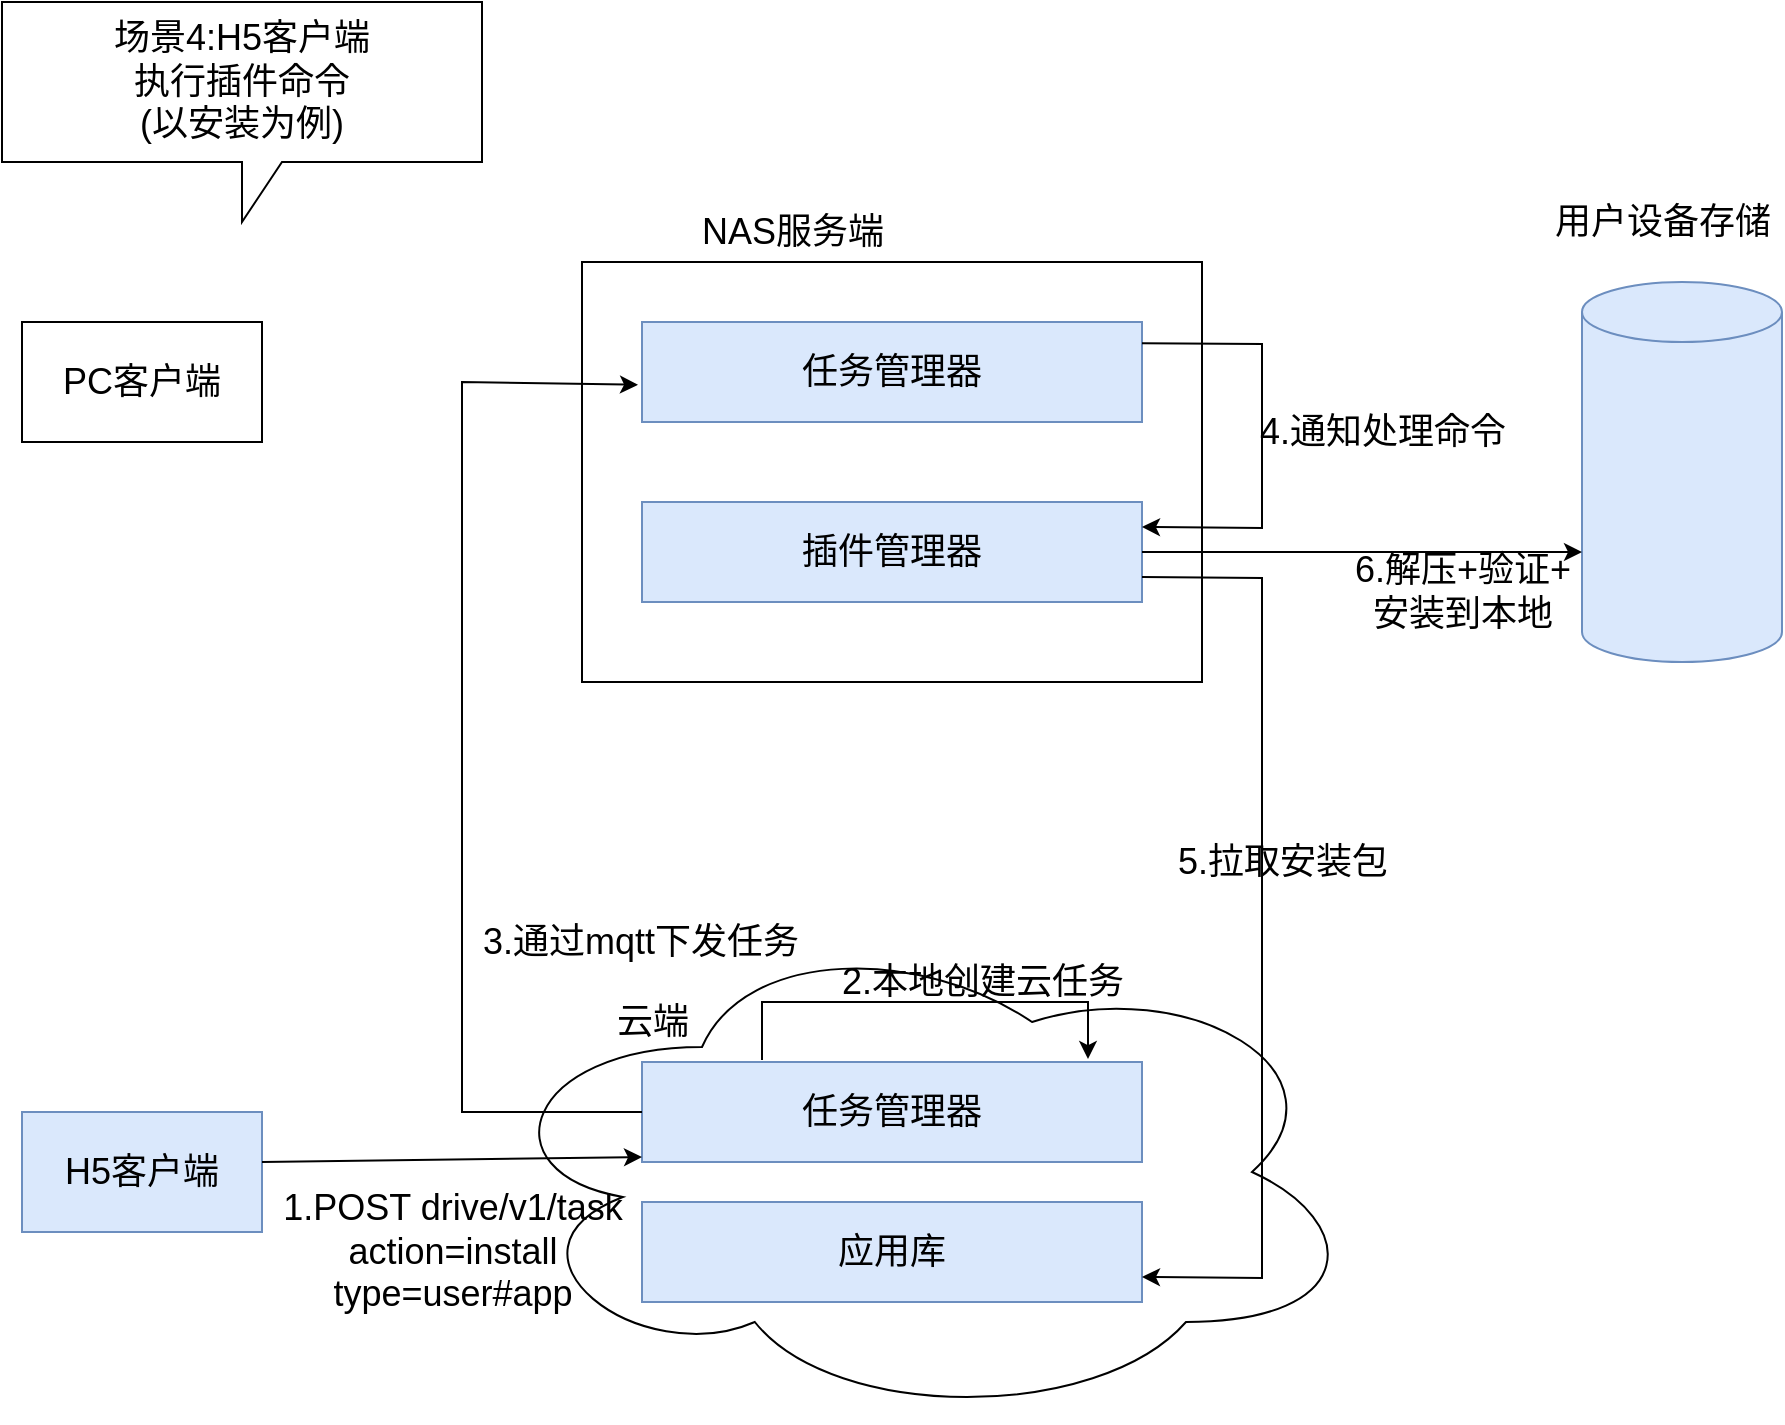 <mxfile version="16.2.4" type="github">
  <diagram id="7HqS3swt_487gTaHM_jo" name="Page-1">
    <mxGraphModel dx="1248" dy="626" grid="1" gridSize="10" guides="1" tooltips="1" connect="1" arrows="1" fold="1" page="1" pageScale="1" pageWidth="827" pageHeight="1169" math="0" shadow="0">
      <root>
        <mxCell id="0" />
        <mxCell id="1" parent="0" />
        <mxCell id="KnuuBMWMvG8lBeq6jmI4-1" value="&lt;font style=&quot;font-size: 18px&quot;&gt;PC客户端&lt;/font&gt;" style="rounded=0;whiteSpace=wrap;html=1;" parent="1" vertex="1">
          <mxGeometry x="20" y="310" width="120" height="60" as="geometry" />
        </mxCell>
        <mxCell id="KnuuBMWMvG8lBeq6jmI4-2" value="" style="rounded=0;whiteSpace=wrap;html=1;" parent="1" vertex="1">
          <mxGeometry x="300" y="280" width="310" height="210" as="geometry" />
        </mxCell>
        <mxCell id="KnuuBMWMvG8lBeq6jmI4-3" value="&lt;font style=&quot;font-size: 18px&quot;&gt;NAS服务端&lt;/font&gt;" style="text;html=1;align=center;verticalAlign=middle;resizable=0;points=[];autosize=1;strokeColor=none;fillColor=none;" parent="1" vertex="1">
          <mxGeometry x="350" y="255" width="110" height="20" as="geometry" />
        </mxCell>
        <mxCell id="KnuuBMWMvG8lBeq6jmI4-4" value="任务管理器" style="rounded=0;whiteSpace=wrap;html=1;fontSize=18;fillColor=#dae8fc;strokeColor=#6c8ebf;" parent="1" vertex="1">
          <mxGeometry x="330" y="310" width="250" height="50" as="geometry" />
        </mxCell>
        <mxCell id="KnuuBMWMvG8lBeq6jmI4-5" value="插件管理器" style="rounded=0;whiteSpace=wrap;html=1;fontSize=18;fillColor=#dae8fc;strokeColor=#6c8ebf;" parent="1" vertex="1">
          <mxGeometry x="330" y="400" width="250" height="50" as="geometry" />
        </mxCell>
        <mxCell id="KnuuBMWMvG8lBeq6jmI4-6" value="" style="ellipse;shape=cloud;whiteSpace=wrap;html=1;fontSize=18;" parent="1" vertex="1">
          <mxGeometry x="250" y="610" width="440" height="250" as="geometry" />
        </mxCell>
        <mxCell id="KnuuBMWMvG8lBeq6jmI4-7" value="&lt;font style=&quot;font-size: 18px&quot;&gt;云端&lt;/font&gt;" style="text;html=1;align=center;verticalAlign=middle;resizable=0;points=[];autosize=1;strokeColor=none;fillColor=none;" parent="1" vertex="1">
          <mxGeometry x="310" y="650" width="50" height="20" as="geometry" />
        </mxCell>
        <mxCell id="KnuuBMWMvG8lBeq6jmI4-8" value="任务管理器" style="rounded=0;whiteSpace=wrap;html=1;fontSize=18;fillColor=#dae8fc;strokeColor=#6c8ebf;" parent="1" vertex="1">
          <mxGeometry x="330" y="680" width="250" height="50" as="geometry" />
        </mxCell>
        <mxCell id="KnuuBMWMvG8lBeq6jmI4-9" value="&lt;font style=&quot;font-size: 18px&quot;&gt;H5客户端&lt;/font&gt;" style="rounded=0;whiteSpace=wrap;html=1;fillColor=#dae8fc;strokeColor=#6c8ebf;" parent="1" vertex="1">
          <mxGeometry x="20" y="705" width="120" height="60" as="geometry" />
        </mxCell>
        <mxCell id="KnuuBMWMvG8lBeq6jmI4-10" value="应用库" style="rounded=0;whiteSpace=wrap;html=1;fontSize=18;fillColor=#dae8fc;strokeColor=#6c8ebf;" parent="1" vertex="1">
          <mxGeometry x="330" y="750" width="250" height="50" as="geometry" />
        </mxCell>
        <mxCell id="KnuuBMWMvG8lBeq6jmI4-15" value="场景4:H5客户端&lt;br&gt;执行插件命令&lt;br&gt;(以安装为例)" style="shape=callout;whiteSpace=wrap;html=1;perimeter=calloutPerimeter;fontSize=18;" parent="1" vertex="1">
          <mxGeometry x="10" y="150" width="240" height="110" as="geometry" />
        </mxCell>
        <mxCell id="KnuuBMWMvG8lBeq6jmI4-16" value="" style="endArrow=classic;html=1;rounded=0;fontSize=18;exitX=1;exitY=0.25;exitDx=0;exitDy=0;entryX=0;entryY=0.25;entryDx=0;entryDy=0;" parent="1" edge="1">
          <mxGeometry width="50" height="50" relative="1" as="geometry">
            <mxPoint x="140" y="730" as="sourcePoint" />
            <mxPoint x="330" y="727.5" as="targetPoint" />
          </mxGeometry>
        </mxCell>
        <mxCell id="KnuuBMWMvG8lBeq6jmI4-17" value="1.POST drive/v1/task&lt;br&gt;action=install&lt;br&gt;type=user#app" style="text;html=1;align=center;verticalAlign=middle;resizable=0;points=[];autosize=1;strokeColor=none;fillColor=none;fontSize=18;" parent="1" vertex="1">
          <mxGeometry x="140" y="740" width="190" height="70" as="geometry" />
        </mxCell>
        <mxCell id="KnuuBMWMvG8lBeq6jmI4-21" value="用户设备存储" style="text;html=1;align=center;verticalAlign=middle;resizable=0;points=[];autosize=1;strokeColor=none;fillColor=none;fontSize=18;" parent="1" vertex="1">
          <mxGeometry x="780" y="245" width="120" height="30" as="geometry" />
        </mxCell>
        <mxCell id="KnuuBMWMvG8lBeq6jmI4-22" value="" style="shape=cylinder3;whiteSpace=wrap;html=1;boundedLbl=1;backgroundOutline=1;size=15;fontSize=18;fillColor=#dae8fc;strokeColor=#6c8ebf;" parent="1" vertex="1">
          <mxGeometry x="800" y="290" width="100" height="190" as="geometry" />
        </mxCell>
        <mxCell id="KnuuBMWMvG8lBeq6jmI4-23" value="" style="endArrow=classic;html=1;rounded=0;fontSize=18;exitX=1;exitY=0.75;exitDx=0;exitDy=0;entryX=1;entryY=0.75;entryDx=0;entryDy=0;" parent="1" source="KnuuBMWMvG8lBeq6jmI4-5" target="KnuuBMWMvG8lBeq6jmI4-10" edge="1">
          <mxGeometry width="50" height="50" relative="1" as="geometry">
            <mxPoint x="660" y="530" as="sourcePoint" />
            <mxPoint x="710" y="480" as="targetPoint" />
            <Array as="points">
              <mxPoint x="640" y="438" />
              <mxPoint x="640" y="788" />
            </Array>
          </mxGeometry>
        </mxCell>
        <mxCell id="ddFM-oOP3RnT6Tgupi9R-1" value="" style="endArrow=classic;html=1;rounded=0;fontSize=18;entryX=0.892;entryY=-0.029;entryDx=0;entryDy=0;entryPerimeter=0;" parent="1" target="KnuuBMWMvG8lBeq6jmI4-8" edge="1">
          <mxGeometry width="50" height="50" relative="1" as="geometry">
            <mxPoint x="390" y="679" as="sourcePoint" />
            <mxPoint x="340" y="332.5" as="targetPoint" />
            <Array as="points">
              <mxPoint x="390" y="650" />
              <mxPoint x="553" y="650" />
            </Array>
          </mxGeometry>
        </mxCell>
        <mxCell id="ddFM-oOP3RnT6Tgupi9R-2" value="&lt;font style=&quot;font-size: 18px&quot;&gt;3.通过mqtt下发任务&lt;/font&gt;" style="text;html=1;align=center;verticalAlign=middle;resizable=0;points=[];autosize=1;strokeColor=none;fillColor=none;" parent="1" vertex="1">
          <mxGeometry x="244" y="610" width="170" height="20" as="geometry" />
        </mxCell>
        <mxCell id="ddFM-oOP3RnT6Tgupi9R-3" value="" style="endArrow=classic;html=1;rounded=0;fontSize=18;exitX=0;exitY=0.5;exitDx=0;exitDy=0;entryX=-0.008;entryY=0.628;entryDx=0;entryDy=0;entryPerimeter=0;" parent="1" source="KnuuBMWMvG8lBeq6jmI4-8" target="KnuuBMWMvG8lBeq6jmI4-4" edge="1">
          <mxGeometry width="50" height="50" relative="1" as="geometry">
            <mxPoint x="590" y="447.5" as="sourcePoint" />
            <mxPoint x="280" y="380" as="targetPoint" />
            <Array as="points">
              <mxPoint x="240" y="705" />
              <mxPoint x="240" y="340" />
            </Array>
          </mxGeometry>
        </mxCell>
        <mxCell id="ddFM-oOP3RnT6Tgupi9R-6" value="" style="endArrow=classic;html=1;rounded=0;fontSize=18;exitX=1;exitY=0.75;exitDx=0;exitDy=0;entryX=1;entryY=0.25;entryDx=0;entryDy=0;" parent="1" target="KnuuBMWMvG8lBeq6jmI4-5" edge="1">
          <mxGeometry width="50" height="50" relative="1" as="geometry">
            <mxPoint x="580" y="320.63" as="sourcePoint" />
            <mxPoint x="801.4" y="320.0" as="targetPoint" />
            <Array as="points">
              <mxPoint x="640" y="321" />
              <mxPoint x="640" y="413" />
            </Array>
          </mxGeometry>
        </mxCell>
        <mxCell id="ddFM-oOP3RnT6Tgupi9R-7" value="4.通知处理命令" style="text;html=1;align=center;verticalAlign=middle;resizable=0;points=[];autosize=1;strokeColor=none;fillColor=none;fontSize=18;" parent="1" vertex="1">
          <mxGeometry x="630" y="350" width="140" height="30" as="geometry" />
        </mxCell>
        <mxCell id="ddFM-oOP3RnT6Tgupi9R-9" value="5.拉取安装包" style="text;html=1;align=center;verticalAlign=middle;resizable=0;points=[];autosize=1;strokeColor=none;fillColor=none;fontSize=18;" parent="1" vertex="1">
          <mxGeometry x="590" y="565" width="120" height="30" as="geometry" />
        </mxCell>
        <mxCell id="ddFM-oOP3RnT6Tgupi9R-11" value="" style="endArrow=classic;html=1;rounded=0;fontSize=18;entryX=0;entryY=0;entryDx=0;entryDy=135;entryPerimeter=0;exitX=1;exitY=0.5;exitDx=0;exitDy=0;" parent="1" source="KnuuBMWMvG8lBeq6jmI4-5" target="KnuuBMWMvG8lBeq6jmI4-22" edge="1">
          <mxGeometry width="50" height="50" relative="1" as="geometry">
            <mxPoint x="610" y="425" as="sourcePoint" />
            <mxPoint x="150" y="405" as="targetPoint" />
          </mxGeometry>
        </mxCell>
        <mxCell id="ddFM-oOP3RnT6Tgupi9R-12" value="6.解压+验证+&lt;br&gt;安装到本地" style="text;html=1;align=center;verticalAlign=middle;resizable=0;points=[];autosize=1;strokeColor=none;fillColor=none;fontSize=18;" parent="1" vertex="1">
          <mxGeometry x="680" y="420" width="120" height="50" as="geometry" />
        </mxCell>
        <mxCell id="wf6x1WOAqkfpY89vN9B0-1" value="&lt;font style=&quot;font-size: 18px&quot;&gt;2.本地创建云任务&lt;/font&gt;" style="text;html=1;align=center;verticalAlign=middle;resizable=0;points=[];autosize=1;strokeColor=none;fillColor=none;" vertex="1" parent="1">
          <mxGeometry x="420" y="630" width="160" height="20" as="geometry" />
        </mxCell>
      </root>
    </mxGraphModel>
  </diagram>
</mxfile>
